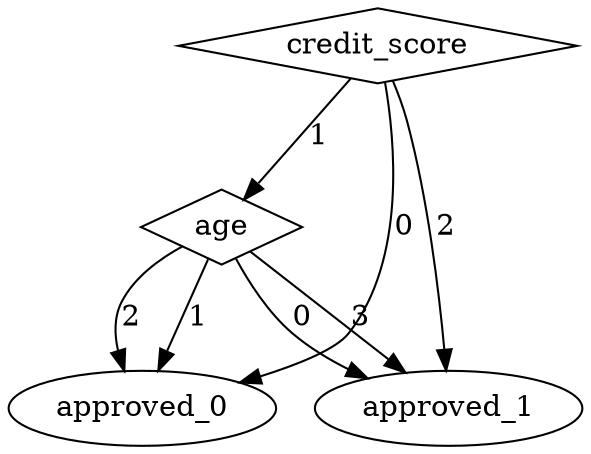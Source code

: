digraph {
node [label=approved_1,style=""] approved_1
node [label=approved_0,style=""] approved_0
node [label=approved_0,style=""] approved_0
node [label=approved_1,style=""] approved_1
node [label=approved_1,style=""] approved_1
node [label=approved_0,style=""] approved_0
node [label=age,shape="diamond",style=""] 1
node [label=credit_score,shape="diamond",style=""] 0

1 -> approved_1 [label="3"]
1 -> approved_0 [label="2"]
1 -> approved_0 [label="1"]
1 -> approved_1 [label="0"]
0 -> approved_1 [label="2"]
0 -> 1 [label="1"]
0 -> approved_0 [label="0"]
}
